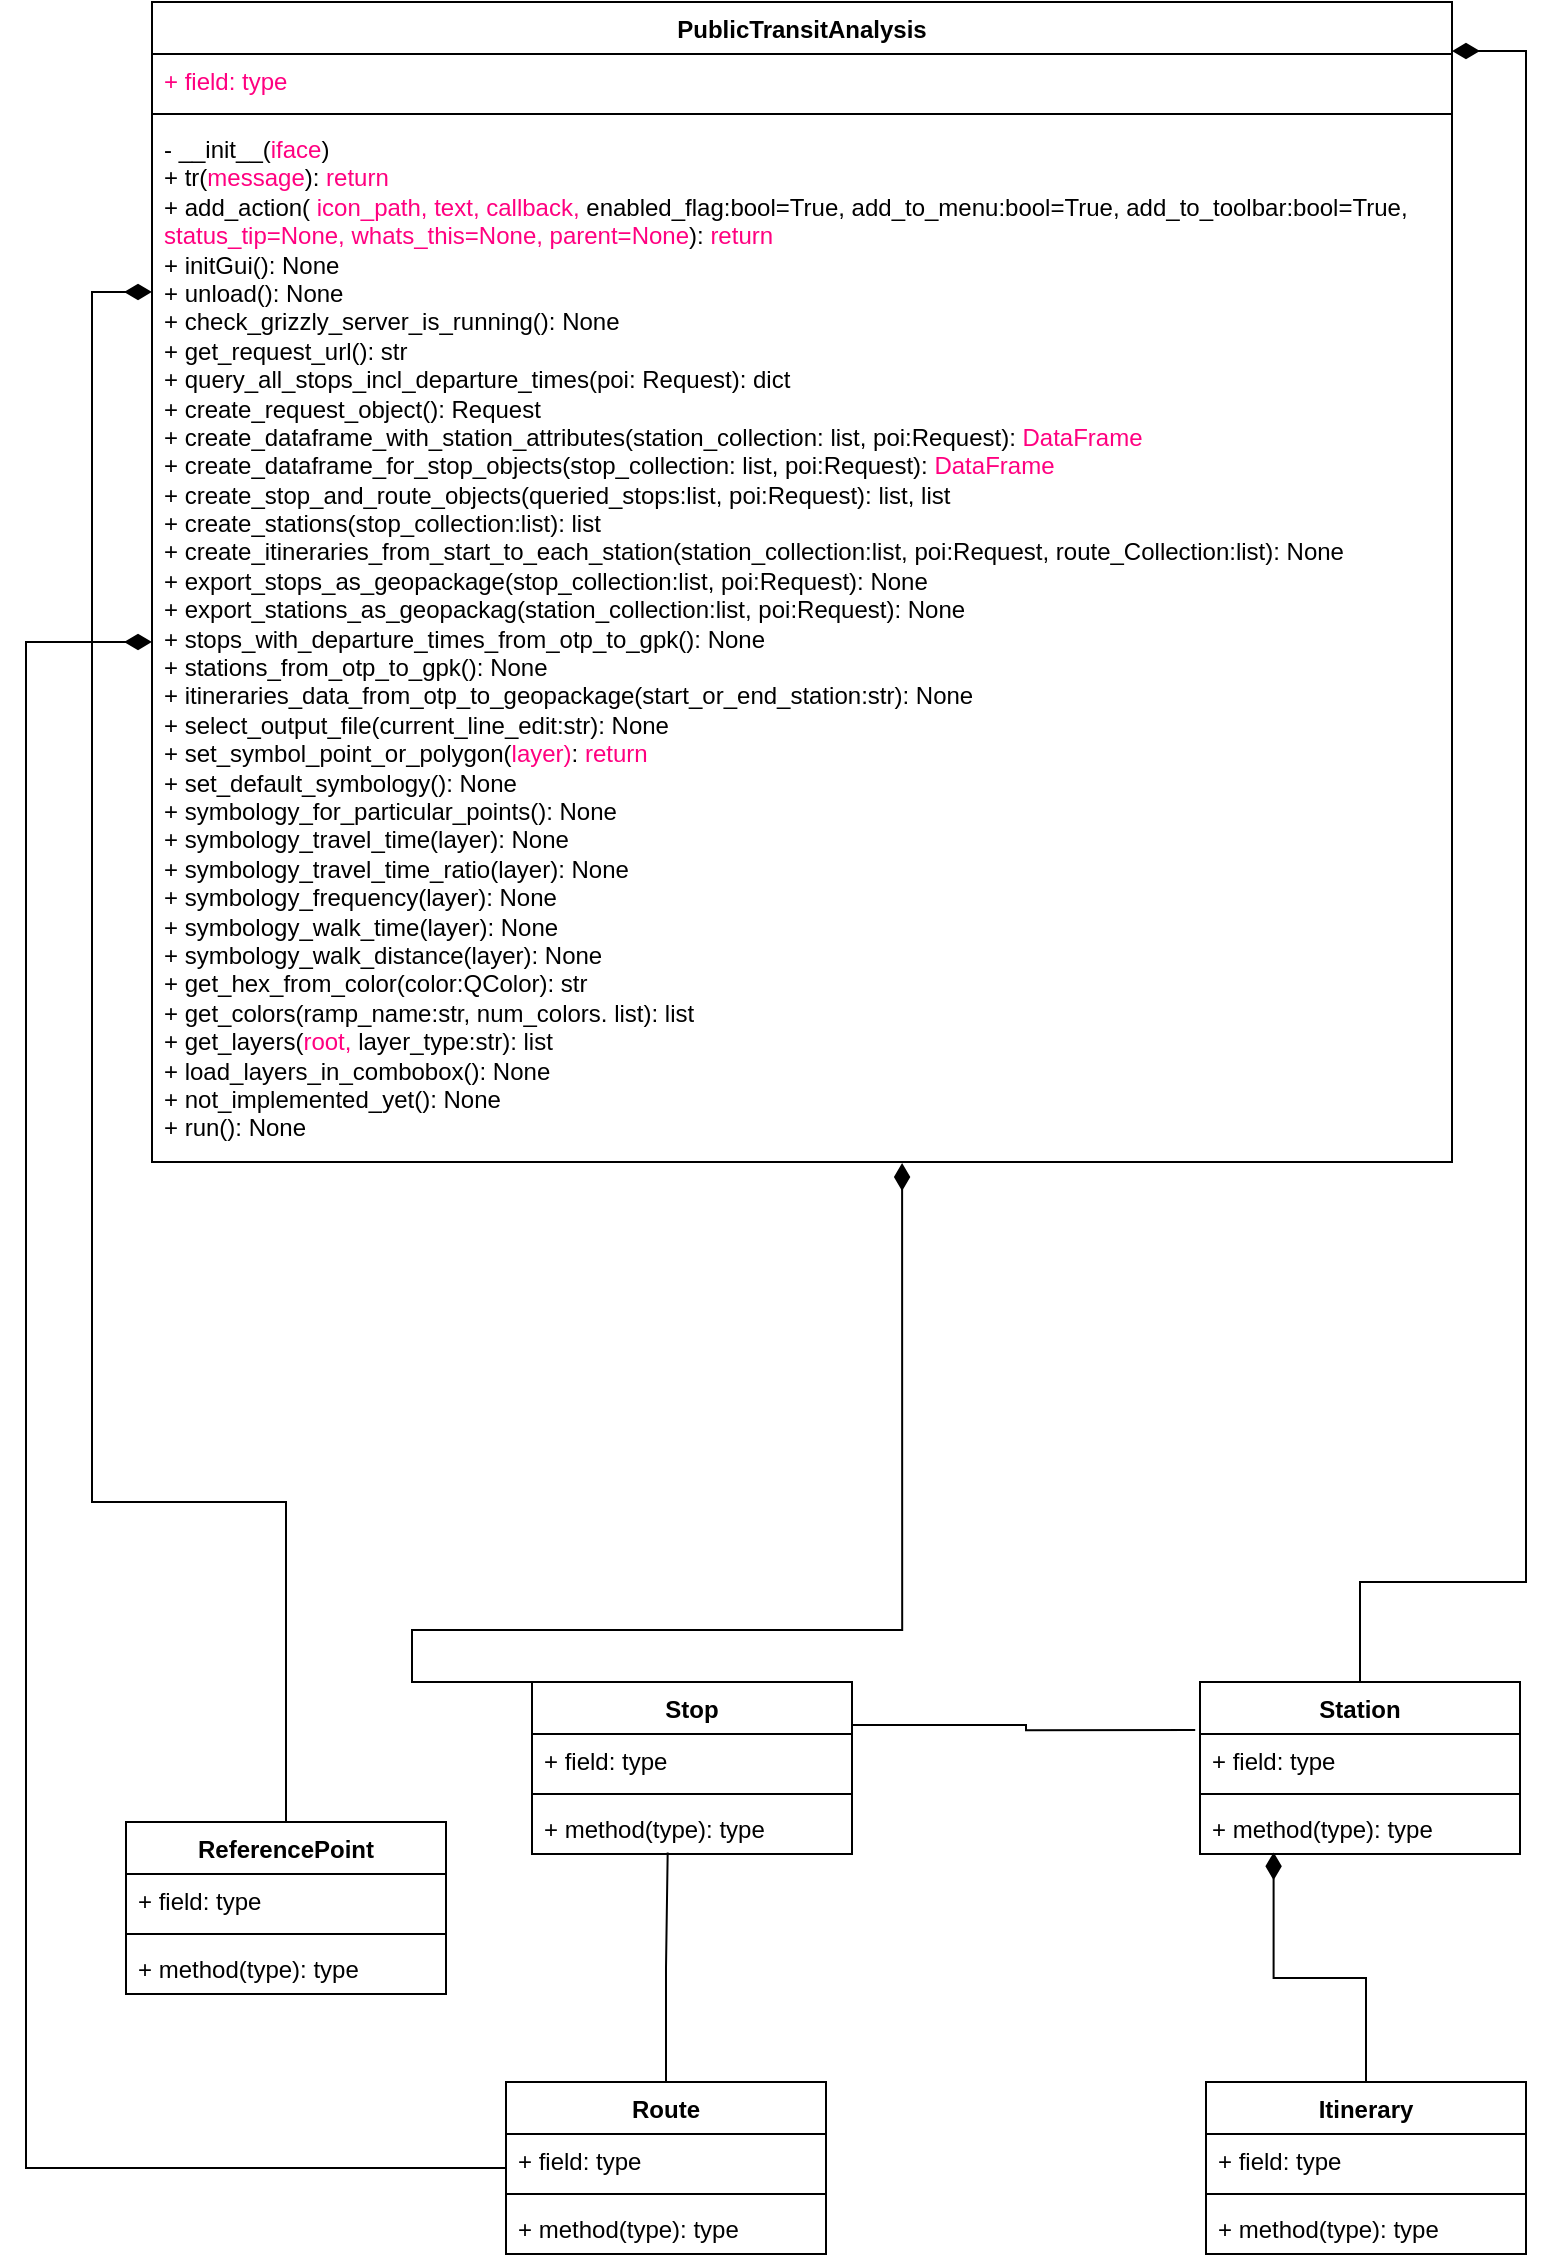 <mxfile version="24.6.4" type="github">
  <diagram id="7OK4WaRRGmC01p3s4jBd" name="Page">
    <mxGraphModel dx="1370" dy="-5076" grid="1" gridSize="10" guides="1" tooltips="1" connect="1" arrows="1" fold="1" page="1" pageScale="1" pageWidth="827" pageHeight="1169" math="0" shadow="0">
      <root>
        <mxCell id="0" />
        <mxCell id="1" parent="0" />
        <mxCell id="We9xeH8q5oOFazqO6uOZ-1" value="PublicTransitAnalysis" style="swimlane;fontStyle=1;align=center;verticalAlign=top;childLayout=stackLayout;horizontal=1;startSize=26;horizontalStack=0;resizeParent=1;resizeParentMax=0;resizeLast=0;collapsible=1;marginBottom=0;whiteSpace=wrap;html=1;" parent="1" vertex="1">
          <mxGeometry x="103" y="5870" width="650" height="580" as="geometry" />
        </mxCell>
        <mxCell id="We9xeH8q5oOFazqO6uOZ-2" value="&lt;font color=&quot;#ff0080&quot;&gt;+ field: type&lt;/font&gt;" style="text;strokeColor=none;fillColor=none;align=left;verticalAlign=top;spacingLeft=4;spacingRight=4;overflow=hidden;rotatable=0;points=[[0,0.5],[1,0.5]];portConstraint=eastwest;whiteSpace=wrap;html=1;" parent="We9xeH8q5oOFazqO6uOZ-1" vertex="1">
          <mxGeometry y="26" width="650" height="26" as="geometry" />
        </mxCell>
        <mxCell id="We9xeH8q5oOFazqO6uOZ-3" value="" style="line;strokeWidth=1;fillColor=none;align=left;verticalAlign=middle;spacingTop=-1;spacingLeft=3;spacingRight=3;rotatable=0;labelPosition=right;points=[];portConstraint=eastwest;strokeColor=inherit;" parent="We9xeH8q5oOFazqO6uOZ-1" vertex="1">
          <mxGeometry y="52" width="650" height="8" as="geometry" />
        </mxCell>
        <mxCell id="We9xeH8q5oOFazqO6uOZ-4" value="&lt;div&gt;- __init__(&lt;font color=&quot;#ff0080&quot;&gt;iface&lt;/font&gt;)&lt;/div&gt;&lt;div&gt;+ tr(&lt;font color=&quot;#ff0080&quot;&gt;message&lt;/font&gt;): &lt;font color=&quot;#ff0080&quot;&gt;return&lt;/font&gt;&lt;br&gt;&lt;/div&gt;&lt;div&gt;+ add_action( &lt;font color=&quot;#ff0080&quot;&gt;icon_path, text, callback,&lt;/font&gt; enabled_flag:bool=True, add_to_menu:bool=True, add_to_toolbar:bool=True, &lt;font color=&quot;#ff0080&quot;&gt;status_tip=None, whats_this=None, parent=None&lt;/font&gt;): &lt;font color=&quot;#ff0080&quot;&gt;return&lt;/font&gt;&lt;/div&gt;&lt;div&gt;+ initGui(): None&lt;/div&gt;&lt;div&gt;+ unload(): None&lt;/div&gt;&lt;div&gt;+ check_grizzly_server_is_running(): None&lt;/div&gt;&lt;div&gt;+ get_request_url(): str&lt;/div&gt;&lt;div&gt;+ query_all_stops_incl_departure_times(poi: Request): dict&lt;/div&gt;&lt;div&gt;+ create_request_object(): Request&lt;/div&gt;&lt;div&gt;+ create_dataframe_with_station_attributes(station_collection: list, poi:Request): &lt;font color=&quot;#ff0080&quot;&gt;DataFrame&lt;/font&gt;&lt;/div&gt;&lt;div&gt;+ create_dataframe_for_stop_objects(stop_collection: list, poi:Request): &lt;font color=&quot;#ff0080&quot;&gt;DataFrame&lt;/font&gt;&lt;/div&gt;&lt;div&gt;+ create_stop_and_route_objects(queried_stops:list, poi:Request): list, list&lt;/div&gt;&lt;div&gt;+ create_stations(stop_collection:list): list&lt;/div&gt;&lt;div&gt;+ create_itineraries_from_start_to_each_station(station_collection:list, poi:Request, route_Collection:list): None&lt;br&gt;&lt;/div&gt;&lt;div&gt;+ export_stops_as_geopackage(stop_collection:list, poi:Request): None&lt;/div&gt;&lt;div&gt;+ export_stations_as_geopackag(station_collection:list, poi:Request): None&lt;/div&gt;&lt;div&gt;+ stops_with_departure_times_from_otp_to_gpk(): None&lt;/div&gt;&lt;div&gt;+ stations_from_otp_to_gpk(): None&lt;/div&gt;&lt;div&gt;+ itineraries_data_from_otp_to_geopackage(start_or_end_station:str): None&lt;/div&gt;&lt;div&gt;+ select_output_file(current_line_edit:str): None&lt;/div&gt;&lt;div&gt;+ set_symbol_point_or_polygon(&lt;font color=&quot;#ff0080&quot;&gt;layer)&lt;/font&gt;: &lt;font color=&quot;#ff0080&quot;&gt;return&lt;/font&gt;&lt;br&gt;&lt;/div&gt;&lt;div&gt;+ set_default_symbology(): None&lt;/div&gt;&lt;div&gt;+ symbology_for_particular_points(): None&lt;/div&gt;&lt;div&gt;+ symbology_travel_time(layer): None&lt;/div&gt;&lt;div&gt;+ symbology_travel_time_ratio(layer): None&lt;/div&gt;&lt;div&gt;+ symbology_frequency(layer): None &lt;br&gt;&lt;/div&gt;&lt;div&gt;+ symbology_walk_time(layer): None&lt;/div&gt;&lt;div&gt;+ symbology_walk_distance(layer): None&lt;/div&gt;&lt;div&gt;+ get_hex_from_color(color:QColor): str&lt;/div&gt;&lt;div&gt;+ get_colors(ramp_name:str, num_colors. list): list&lt;/div&gt;&lt;div&gt;+ get_layers(&lt;font color=&quot;#ff0080&quot;&gt;root, &lt;/font&gt;layer_type:str): list&lt;/div&gt;&lt;div&gt;+ load_layers_in_combobox(): None&lt;/div&gt;&lt;div&gt;+ not_implemented_yet(): None &lt;br&gt;&lt;/div&gt;&lt;div&gt;+ run(): None&lt;br&gt;&lt;/div&gt;&lt;div&gt;&lt;br&gt;&lt;br&gt;&lt;br&gt;&lt;/div&gt;&lt;div&gt;&lt;br&gt;&lt;/div&gt;&lt;div&gt;&lt;br&gt;&lt;br&gt;&lt;br&gt;&lt;/div&gt;&lt;div&gt;&lt;br&gt;&lt;/div&gt;&lt;div&gt;&lt;br&gt;&lt;/div&gt;" style="text;strokeColor=none;fillColor=none;align=left;verticalAlign=top;spacingLeft=4;spacingRight=4;overflow=hidden;rotatable=0;points=[[0,0.5],[1,0.5]];portConstraint=eastwest;whiteSpace=wrap;html=1;" parent="We9xeH8q5oOFazqO6uOZ-1" vertex="1">
          <mxGeometry y="60" width="650" height="520" as="geometry" />
        </mxCell>
        <mxCell id="We9xeH8q5oOFazqO6uOZ-5" value="Station" style="swimlane;fontStyle=1;align=center;verticalAlign=top;childLayout=stackLayout;horizontal=1;startSize=26;horizontalStack=0;resizeParent=1;resizeParentMax=0;resizeLast=0;collapsible=1;marginBottom=0;whiteSpace=wrap;html=1;" parent="1" vertex="1">
          <mxGeometry x="627" y="6710" width="160" height="86" as="geometry" />
        </mxCell>
        <mxCell id="We9xeH8q5oOFazqO6uOZ-6" value="+ field: type" style="text;strokeColor=none;fillColor=none;align=left;verticalAlign=top;spacingLeft=4;spacingRight=4;overflow=hidden;rotatable=0;points=[[0,0.5],[1,0.5]];portConstraint=eastwest;whiteSpace=wrap;html=1;" parent="We9xeH8q5oOFazqO6uOZ-5" vertex="1">
          <mxGeometry y="26" width="160" height="26" as="geometry" />
        </mxCell>
        <mxCell id="We9xeH8q5oOFazqO6uOZ-7" value="" style="line;strokeWidth=1;fillColor=none;align=left;verticalAlign=middle;spacingTop=-1;spacingLeft=3;spacingRight=3;rotatable=0;labelPosition=right;points=[];portConstraint=eastwest;strokeColor=inherit;" parent="We9xeH8q5oOFazqO6uOZ-5" vertex="1">
          <mxGeometry y="52" width="160" height="8" as="geometry" />
        </mxCell>
        <mxCell id="We9xeH8q5oOFazqO6uOZ-8" value="+ method(type): type" style="text;strokeColor=none;fillColor=none;align=left;verticalAlign=top;spacingLeft=4;spacingRight=4;overflow=hidden;rotatable=0;points=[[0,0.5],[1,0.5]];portConstraint=eastwest;whiteSpace=wrap;html=1;" parent="We9xeH8q5oOFazqO6uOZ-5" vertex="1">
          <mxGeometry y="60" width="160" height="26" as="geometry" />
        </mxCell>
        <mxCell id="We9xeH8q5oOFazqO6uOZ-9" value="Stop" style="swimlane;fontStyle=1;align=center;verticalAlign=top;childLayout=stackLayout;horizontal=1;startSize=26;horizontalStack=0;resizeParent=1;resizeParentMax=0;resizeLast=0;collapsible=1;marginBottom=0;whiteSpace=wrap;html=1;" parent="1" vertex="1">
          <mxGeometry x="293" y="6710" width="160" height="86" as="geometry" />
        </mxCell>
        <mxCell id="We9xeH8q5oOFazqO6uOZ-10" value="+ field: type" style="text;strokeColor=none;fillColor=none;align=left;verticalAlign=top;spacingLeft=4;spacingRight=4;overflow=hidden;rotatable=0;points=[[0,0.5],[1,0.5]];portConstraint=eastwest;whiteSpace=wrap;html=1;" parent="We9xeH8q5oOFazqO6uOZ-9" vertex="1">
          <mxGeometry y="26" width="160" height="26" as="geometry" />
        </mxCell>
        <mxCell id="We9xeH8q5oOFazqO6uOZ-11" value="" style="line;strokeWidth=1;fillColor=none;align=left;verticalAlign=middle;spacingTop=-1;spacingLeft=3;spacingRight=3;rotatable=0;labelPosition=right;points=[];portConstraint=eastwest;strokeColor=inherit;" parent="We9xeH8q5oOFazqO6uOZ-9" vertex="1">
          <mxGeometry y="52" width="160" height="8" as="geometry" />
        </mxCell>
        <mxCell id="We9xeH8q5oOFazqO6uOZ-12" value="+ method(type): type" style="text;strokeColor=none;fillColor=none;align=left;verticalAlign=top;spacingLeft=4;spacingRight=4;overflow=hidden;rotatable=0;points=[[0,0.5],[1,0.5]];portConstraint=eastwest;whiteSpace=wrap;html=1;" parent="We9xeH8q5oOFazqO6uOZ-9" vertex="1">
          <mxGeometry y="60" width="160" height="26" as="geometry" />
        </mxCell>
        <mxCell id="We9xeH8q5oOFazqO6uOZ-27" style="edgeStyle=orthogonalEdgeStyle;rounded=0;orthogonalLoop=1;jettySize=auto;html=1;exitX=0.5;exitY=0;exitDx=0;exitDy=0;entryX=0;entryY=0.25;entryDx=0;entryDy=0;endArrow=diamondThin;endFill=1;endSize=11;" parent="1" source="We9xeH8q5oOFazqO6uOZ-13" target="We9xeH8q5oOFazqO6uOZ-1" edge="1">
          <mxGeometry relative="1" as="geometry" />
        </mxCell>
        <mxCell id="We9xeH8q5oOFazqO6uOZ-13" value="ReferencePoint" style="swimlane;fontStyle=1;align=center;verticalAlign=top;childLayout=stackLayout;horizontal=1;startSize=26;horizontalStack=0;resizeParent=1;resizeParentMax=0;resizeLast=0;collapsible=1;marginBottom=0;whiteSpace=wrap;html=1;" parent="1" vertex="1">
          <mxGeometry x="90" y="6780" width="160" height="86" as="geometry" />
        </mxCell>
        <mxCell id="We9xeH8q5oOFazqO6uOZ-14" value="+ field: type" style="text;strokeColor=none;fillColor=none;align=left;verticalAlign=top;spacingLeft=4;spacingRight=4;overflow=hidden;rotatable=0;points=[[0,0.5],[1,0.5]];portConstraint=eastwest;whiteSpace=wrap;html=1;" parent="We9xeH8q5oOFazqO6uOZ-13" vertex="1">
          <mxGeometry y="26" width="160" height="26" as="geometry" />
        </mxCell>
        <mxCell id="We9xeH8q5oOFazqO6uOZ-15" value="" style="line;strokeWidth=1;fillColor=none;align=left;verticalAlign=middle;spacingTop=-1;spacingLeft=3;spacingRight=3;rotatable=0;labelPosition=right;points=[];portConstraint=eastwest;strokeColor=inherit;" parent="We9xeH8q5oOFazqO6uOZ-13" vertex="1">
          <mxGeometry y="52" width="160" height="8" as="geometry" />
        </mxCell>
        <mxCell id="We9xeH8q5oOFazqO6uOZ-16" value="+ method(type): type" style="text;strokeColor=none;fillColor=none;align=left;verticalAlign=top;spacingLeft=4;spacingRight=4;overflow=hidden;rotatable=0;points=[[0,0.5],[1,0.5]];portConstraint=eastwest;whiteSpace=wrap;html=1;" parent="We9xeH8q5oOFazqO6uOZ-13" vertex="1">
          <mxGeometry y="60" width="160" height="26" as="geometry" />
        </mxCell>
        <mxCell id="We9xeH8q5oOFazqO6uOZ-17" value="Itinerary" style="swimlane;fontStyle=1;align=center;verticalAlign=top;childLayout=stackLayout;horizontal=1;startSize=26;horizontalStack=0;resizeParent=1;resizeParentMax=0;resizeLast=0;collapsible=1;marginBottom=0;whiteSpace=wrap;html=1;" parent="1" vertex="1">
          <mxGeometry x="630" y="6910" width="160" height="86" as="geometry" />
        </mxCell>
        <mxCell id="We9xeH8q5oOFazqO6uOZ-18" value="+ field: type" style="text;strokeColor=none;fillColor=none;align=left;verticalAlign=top;spacingLeft=4;spacingRight=4;overflow=hidden;rotatable=0;points=[[0,0.5],[1,0.5]];portConstraint=eastwest;whiteSpace=wrap;html=1;" parent="We9xeH8q5oOFazqO6uOZ-17" vertex="1">
          <mxGeometry y="26" width="160" height="26" as="geometry" />
        </mxCell>
        <mxCell id="We9xeH8q5oOFazqO6uOZ-19" value="" style="line;strokeWidth=1;fillColor=none;align=left;verticalAlign=middle;spacingTop=-1;spacingLeft=3;spacingRight=3;rotatable=0;labelPosition=right;points=[];portConstraint=eastwest;strokeColor=inherit;" parent="We9xeH8q5oOFazqO6uOZ-17" vertex="1">
          <mxGeometry y="52" width="160" height="8" as="geometry" />
        </mxCell>
        <mxCell id="We9xeH8q5oOFazqO6uOZ-20" value="+ method(type): type" style="text;strokeColor=none;fillColor=none;align=left;verticalAlign=top;spacingLeft=4;spacingRight=4;overflow=hidden;rotatable=0;points=[[0,0.5],[1,0.5]];portConstraint=eastwest;whiteSpace=wrap;html=1;" parent="We9xeH8q5oOFazqO6uOZ-17" vertex="1">
          <mxGeometry y="60" width="160" height="26" as="geometry" />
        </mxCell>
        <mxCell id="We9xeH8q5oOFazqO6uOZ-21" value="Route" style="swimlane;fontStyle=1;align=center;verticalAlign=top;childLayout=stackLayout;horizontal=1;startSize=26;horizontalStack=0;resizeParent=1;resizeParentMax=0;resizeLast=0;collapsible=1;marginBottom=0;whiteSpace=wrap;html=1;" parent="1" vertex="1">
          <mxGeometry x="280" y="6910" width="160" height="86" as="geometry" />
        </mxCell>
        <mxCell id="We9xeH8q5oOFazqO6uOZ-22" value="+ field: type" style="text;strokeColor=none;fillColor=none;align=left;verticalAlign=top;spacingLeft=4;spacingRight=4;overflow=hidden;rotatable=0;points=[[0,0.5],[1,0.5]];portConstraint=eastwest;whiteSpace=wrap;html=1;" parent="We9xeH8q5oOFazqO6uOZ-21" vertex="1">
          <mxGeometry y="26" width="160" height="26" as="geometry" />
        </mxCell>
        <mxCell id="We9xeH8q5oOFazqO6uOZ-23" value="" style="line;strokeWidth=1;fillColor=none;align=left;verticalAlign=middle;spacingTop=-1;spacingLeft=3;spacingRight=3;rotatable=0;labelPosition=right;points=[];portConstraint=eastwest;strokeColor=inherit;" parent="We9xeH8q5oOFazqO6uOZ-21" vertex="1">
          <mxGeometry y="52" width="160" height="8" as="geometry" />
        </mxCell>
        <mxCell id="We9xeH8q5oOFazqO6uOZ-24" value="+ method(type): type" style="text;strokeColor=none;fillColor=none;align=left;verticalAlign=top;spacingLeft=4;spacingRight=4;overflow=hidden;rotatable=0;points=[[0,0.5],[1,0.5]];portConstraint=eastwest;whiteSpace=wrap;html=1;" parent="We9xeH8q5oOFazqO6uOZ-21" vertex="1">
          <mxGeometry y="60" width="160" height="26" as="geometry" />
        </mxCell>
        <mxCell id="We9xeH8q5oOFazqO6uOZ-29" style="edgeStyle=orthogonalEdgeStyle;rounded=0;orthogonalLoop=1;jettySize=auto;html=1;exitX=0.5;exitY=0;exitDx=0;exitDy=0;entryX=0.577;entryY=1.001;entryDx=0;entryDy=0;entryPerimeter=0;endArrow=diamondThin;endFill=1;endSize=11;" parent="1" source="We9xeH8q5oOFazqO6uOZ-9" target="We9xeH8q5oOFazqO6uOZ-4" edge="1">
          <mxGeometry relative="1" as="geometry">
            <mxPoint x="478.0" y="6650" as="targetPoint" />
            <Array as="points">
              <mxPoint x="233" y="6684" />
              <mxPoint x="478" y="6684" />
            </Array>
          </mxGeometry>
        </mxCell>
        <mxCell id="We9xeH8q5oOFazqO6uOZ-30" style="edgeStyle=orthogonalEdgeStyle;rounded=0;orthogonalLoop=1;jettySize=auto;html=1;exitX=0.5;exitY=0;exitDx=0;exitDy=0;entryX=1;entryY=-0.057;entryDx=0;entryDy=0;entryPerimeter=0;endArrow=diamondThin;endFill=1;endSize=11;" parent="1" source="We9xeH8q5oOFazqO6uOZ-5" target="We9xeH8q5oOFazqO6uOZ-2" edge="1">
          <mxGeometry relative="1" as="geometry">
            <Array as="points">
              <mxPoint x="707" y="6660" />
              <mxPoint x="790" y="6660" />
              <mxPoint x="790" y="5895" />
            </Array>
          </mxGeometry>
        </mxCell>
        <mxCell id="We9xeH8q5oOFazqO6uOZ-31" style="edgeStyle=orthogonalEdgeStyle;rounded=0;orthogonalLoop=1;jettySize=auto;html=1;exitX=1;exitY=0.25;exitDx=0;exitDy=0;entryX=-0.015;entryY=-0.075;entryDx=0;entryDy=0;entryPerimeter=0;endArrow=none;endFill=0;endSize=11;" parent="1" source="We9xeH8q5oOFazqO6uOZ-9" target="We9xeH8q5oOFazqO6uOZ-6" edge="1">
          <mxGeometry relative="1" as="geometry" />
        </mxCell>
        <mxCell id="We9xeH8q5oOFazqO6uOZ-32" style="edgeStyle=orthogonalEdgeStyle;rounded=0;orthogonalLoop=1;jettySize=auto;html=1;exitX=0.5;exitY=0;exitDx=0;exitDy=0;entryX=0.23;entryY=0.969;entryDx=0;entryDy=0;entryPerimeter=0;endArrow=diamondThin;endFill=1;endSize=11;" parent="1" source="We9xeH8q5oOFazqO6uOZ-17" target="We9xeH8q5oOFazqO6uOZ-8" edge="1">
          <mxGeometry relative="1" as="geometry" />
        </mxCell>
        <mxCell id="We9xeH8q5oOFazqO6uOZ-33" style="edgeStyle=orthogonalEdgeStyle;rounded=0;orthogonalLoop=1;jettySize=auto;html=1;exitX=0.5;exitY=0;exitDx=0;exitDy=0;entryX=0.424;entryY=0.969;entryDx=0;entryDy=0;entryPerimeter=0;endArrow=none;endFill=0;endSize=11;" parent="1" source="We9xeH8q5oOFazqO6uOZ-21" target="We9xeH8q5oOFazqO6uOZ-12" edge="1">
          <mxGeometry relative="1" as="geometry" />
        </mxCell>
        <mxCell id="QjmDpPWlhLIyLc7q0HFi-1" style="edgeStyle=orthogonalEdgeStyle;rounded=0;orthogonalLoop=1;jettySize=auto;html=1;exitX=0;exitY=0.5;exitDx=0;exitDy=0;entryX=0;entryY=0.5;entryDx=0;entryDy=0;endArrow=diamondThin;endFill=1;endSize=11;" parent="1" source="We9xeH8q5oOFazqO6uOZ-22" target="We9xeH8q5oOFazqO6uOZ-4" edge="1">
          <mxGeometry relative="1" as="geometry">
            <Array as="points">
              <mxPoint x="280" y="6953" />
              <mxPoint x="40" y="6953" />
              <mxPoint x="40" y="6190" />
            </Array>
          </mxGeometry>
        </mxCell>
      </root>
    </mxGraphModel>
  </diagram>
</mxfile>
